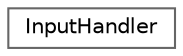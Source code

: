 digraph "Graphical Class Hierarchy"
{
 // LATEX_PDF_SIZE
  bgcolor="transparent";
  edge [fontname=Helvetica,fontsize=10,labelfontname=Helvetica,labelfontsize=10];
  node [fontname=Helvetica,fontsize=10,shape=box,height=0.2,width=0.4];
  rankdir="LR";
  Node0 [id="Node000000",label="InputHandler",height=0.2,width=0.4,color="grey40", fillcolor="white", style="filled",URL="$class_input_handler.html",tooltip="Handles user input for various UI screens and events."];
}
